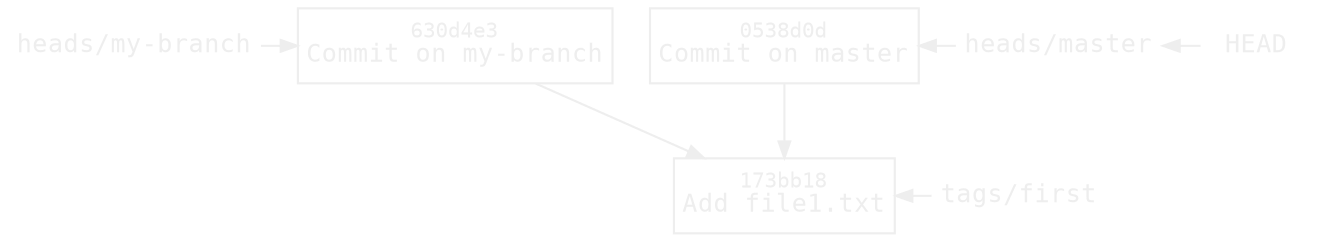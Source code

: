 digraph branch {
    bgcolor = transparent
    color = white

    node [fontname=monospace fontsize=12 fontcolor="#eeeeee"
          margin="0.06,0.1" height=0 color="#eeeeee"]
    edge [fontcolor="#eeeeee" color="#eeeeee" arrowsize=0.8]

    node [shape=box labeldistance=0.2]
    "173bb18" [label=<<font point-size="10">173bb18</font><br/>Add file1.txt>]
    "630d4e3" [label=<<font point-size="10">630d4e3</font><br/>Commit on my-branch>]
    "0538d0d" [label=<<font point-size="10">0538d0d</font><br/>Commit on master>]

    node [shape=none margin=0.05 height=0]
    HEAD
    master [label="heads/master"]
    my_branch [label="heads/my-branch"]
    first [label="tags/first"]

    "630d4e3" -> "173bb18"
    "0538d0d" -> "173bb18" [weight=2]

    {
        rank = same
        first -> "173bb18" [constraint=false]
    }

    {
        rank = same
        my_branch -> "630d4e3"
        HEAD -> master [constraint=false]
        master -> "0538d0d" [constraint=false]
    }
}
